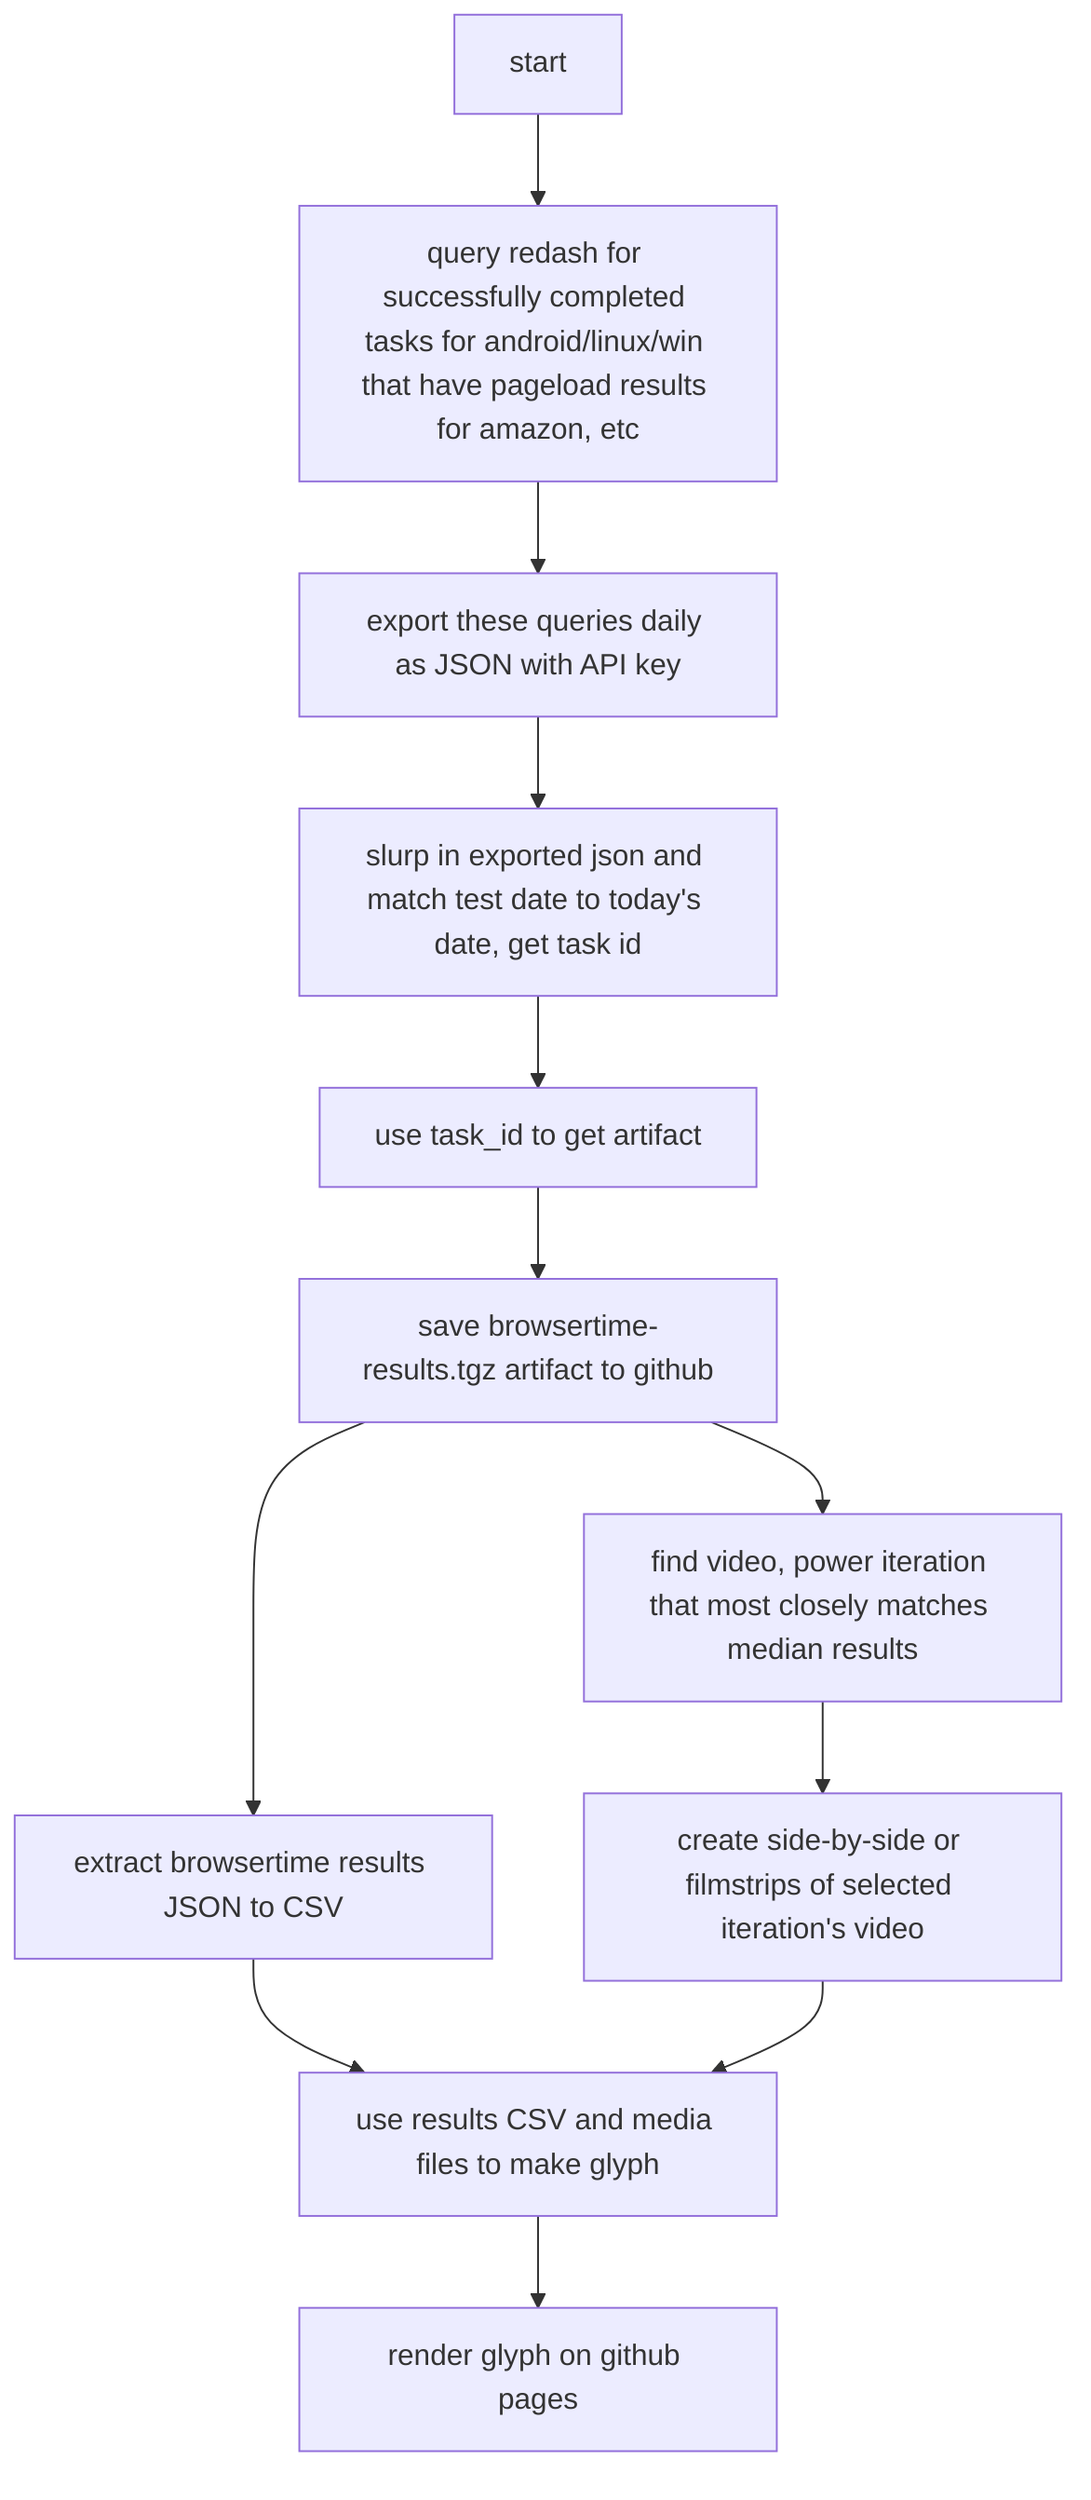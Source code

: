 flowchart TB
	  start --> step1[query redash for successfully completed tasks for android/linux/win that have pageload results for amazon, etc]
	  step1 --> step2[export these queries daily as JSON with API key]
	  step2 --> step3[slurp in exported json and match test date to today's date, get task id]
	  step3 --> step4[use task_id to get artifact]
	  step4 --> step5[save browsertime-results.tgz artifact to github]
	  step5 --> step6a[extract browsertime results JSON to CSV]
	  step5 --> step6b[find video, power iteration that most closely matches median results]
	  step6b --> step6bb[create side-by-side or filmstrips of selected iteration's video]
	  step6a --> step7[use results CSV and media files to make glyph]
	  step6bb --> step7
	  step7 --> step8[render glyph on github pages]